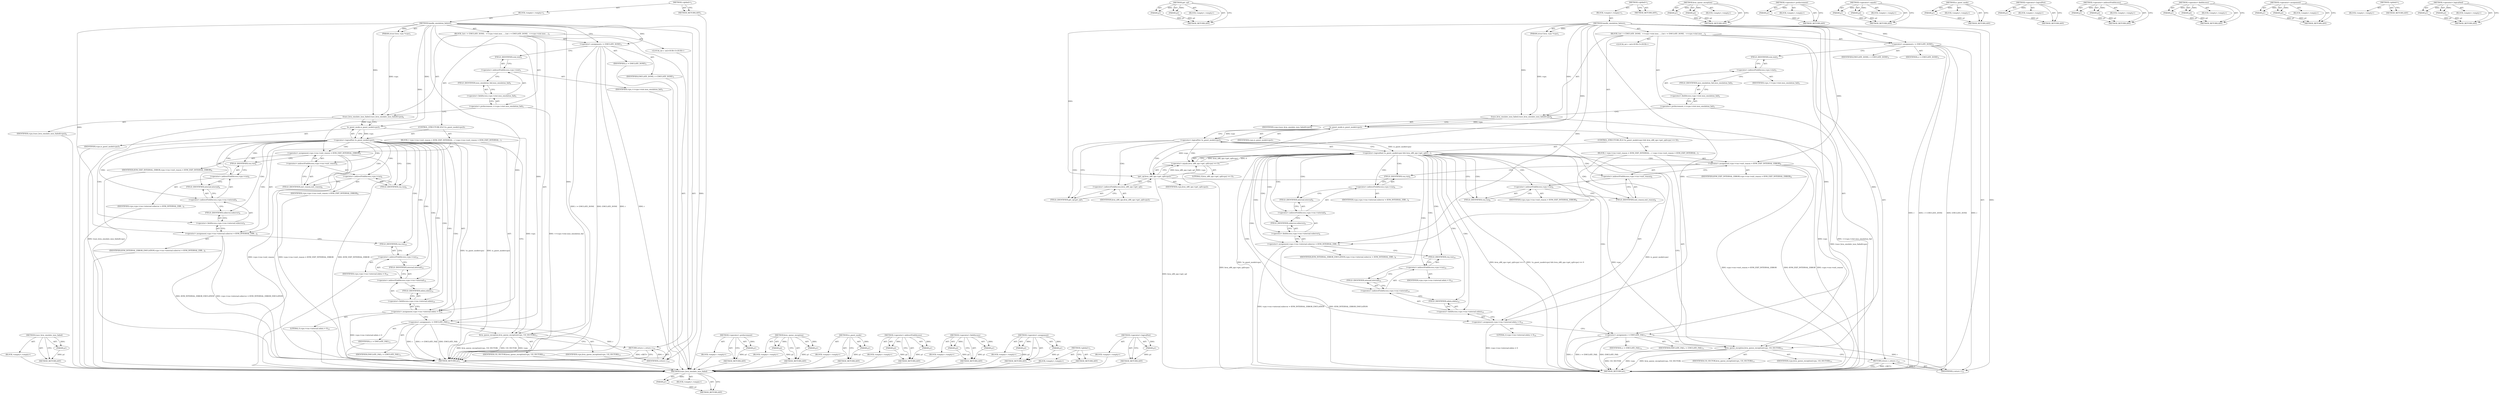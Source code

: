 digraph "&lt;operator&gt;.logicalAnd" {
vulnerable_99 [label=<(METHOD,trace_kvm_emulate_insn_failed)>];
vulnerable_100 [label=<(PARAM,p1)>];
vulnerable_101 [label=<(BLOCK,&lt;empty&gt;,&lt;empty&gt;)>];
vulnerable_102 [label=<(METHOD_RETURN,ANY)>];
vulnerable_6 [label=<(METHOD,&lt;global&gt;)<SUB>1</SUB>>];
vulnerable_7 [label=<(BLOCK,&lt;empty&gt;,&lt;empty&gt;)<SUB>1</SUB>>];
vulnerable_8 [label=<(METHOD,handle_emulation_failure)<SUB>1</SUB>>];
vulnerable_9 [label=<(PARAM,struct kvm_vcpu *vcpu)<SUB>1</SUB>>];
vulnerable_10 [label=<(BLOCK,{
	int r = EMULATE_DONE;
 
 	++vcpu-&gt;stat.insn_...,{
	int r = EMULATE_DONE;
 
 	++vcpu-&gt;stat.insn_...)<SUB>2</SUB>>];
vulnerable_11 [label="<(LOCAL,int r: int)<SUB>3</SUB>>"];
vulnerable_12 [label=<(&lt;operator&gt;.assignment,r = EMULATE_DONE)<SUB>3</SUB>>];
vulnerable_13 [label=<(IDENTIFIER,r,r = EMULATE_DONE)<SUB>3</SUB>>];
vulnerable_14 [label=<(IDENTIFIER,EMULATE_DONE,r = EMULATE_DONE)<SUB>3</SUB>>];
vulnerable_15 [label=<(&lt;operator&gt;.preIncrement,++vcpu-&gt;stat.insn_emulation_fail)<SUB>5</SUB>>];
vulnerable_16 [label=<(&lt;operator&gt;.fieldAccess,vcpu-&gt;stat.insn_emulation_fail)<SUB>5</SUB>>];
vulnerable_17 [label=<(&lt;operator&gt;.indirectFieldAccess,vcpu-&gt;stat)<SUB>5</SUB>>];
vulnerable_18 [label=<(IDENTIFIER,vcpu,++vcpu-&gt;stat.insn_emulation_fail)<SUB>5</SUB>>];
vulnerable_19 [label=<(FIELD_IDENTIFIER,stat,stat)<SUB>5</SUB>>];
vulnerable_20 [label=<(FIELD_IDENTIFIER,insn_emulation_fail,insn_emulation_fail)<SUB>5</SUB>>];
vulnerable_21 [label=<(trace_kvm_emulate_insn_failed,trace_kvm_emulate_insn_failed(vcpu))<SUB>6</SUB>>];
vulnerable_22 [label=<(IDENTIFIER,vcpu,trace_kvm_emulate_insn_failed(vcpu))<SUB>6</SUB>>];
vulnerable_23 [label=<(CONTROL_STRUCTURE,IF,if (!is_guest_mode(vcpu)))<SUB>7</SUB>>];
vulnerable_24 [label=<(&lt;operator&gt;.logicalNot,!is_guest_mode(vcpu))<SUB>7</SUB>>];
vulnerable_25 [label=<(is_guest_mode,is_guest_mode(vcpu))<SUB>7</SUB>>];
vulnerable_26 [label=<(IDENTIFIER,vcpu,is_guest_mode(vcpu))<SUB>7</SUB>>];
vulnerable_27 [label=<(BLOCK,{
 		vcpu-&gt;run-&gt;exit_reason = KVM_EXIT_INTERNAL...,{
 		vcpu-&gt;run-&gt;exit_reason = KVM_EXIT_INTERNAL...)<SUB>7</SUB>>];
vulnerable_28 [label=<(&lt;operator&gt;.assignment,vcpu-&gt;run-&gt;exit_reason = KVM_EXIT_INTERNAL_ERROR)<SUB>8</SUB>>];
vulnerable_29 [label=<(&lt;operator&gt;.indirectFieldAccess,vcpu-&gt;run-&gt;exit_reason)<SUB>8</SUB>>];
vulnerable_30 [label=<(&lt;operator&gt;.indirectFieldAccess,vcpu-&gt;run)<SUB>8</SUB>>];
vulnerable_31 [label=<(IDENTIFIER,vcpu,vcpu-&gt;run-&gt;exit_reason = KVM_EXIT_INTERNAL_ERROR)<SUB>8</SUB>>];
vulnerable_32 [label=<(FIELD_IDENTIFIER,run,run)<SUB>8</SUB>>];
vulnerable_33 [label=<(FIELD_IDENTIFIER,exit_reason,exit_reason)<SUB>8</SUB>>];
vulnerable_34 [label=<(IDENTIFIER,KVM_EXIT_INTERNAL_ERROR,vcpu-&gt;run-&gt;exit_reason = KVM_EXIT_INTERNAL_ERROR)<SUB>8</SUB>>];
vulnerable_35 [label=<(&lt;operator&gt;.assignment,vcpu-&gt;run-&gt;internal.suberror = KVM_INTERNAL_ERR...)<SUB>9</SUB>>];
vulnerable_36 [label=<(&lt;operator&gt;.fieldAccess,vcpu-&gt;run-&gt;internal.suberror)<SUB>9</SUB>>];
vulnerable_37 [label=<(&lt;operator&gt;.indirectFieldAccess,vcpu-&gt;run-&gt;internal)<SUB>9</SUB>>];
vulnerable_38 [label=<(&lt;operator&gt;.indirectFieldAccess,vcpu-&gt;run)<SUB>9</SUB>>];
vulnerable_39 [label=<(IDENTIFIER,vcpu,vcpu-&gt;run-&gt;internal.suberror = KVM_INTERNAL_ERR...)<SUB>9</SUB>>];
vulnerable_40 [label=<(FIELD_IDENTIFIER,run,run)<SUB>9</SUB>>];
vulnerable_41 [label=<(FIELD_IDENTIFIER,internal,internal)<SUB>9</SUB>>];
vulnerable_42 [label=<(FIELD_IDENTIFIER,suberror,suberror)<SUB>9</SUB>>];
vulnerable_43 [label=<(IDENTIFIER,KVM_INTERNAL_ERROR_EMULATION,vcpu-&gt;run-&gt;internal.suberror = KVM_INTERNAL_ERR...)<SUB>9</SUB>>];
vulnerable_44 [label=<(&lt;operator&gt;.assignment,vcpu-&gt;run-&gt;internal.ndata = 0)<SUB>10</SUB>>];
vulnerable_45 [label=<(&lt;operator&gt;.fieldAccess,vcpu-&gt;run-&gt;internal.ndata)<SUB>10</SUB>>];
vulnerable_46 [label=<(&lt;operator&gt;.indirectFieldAccess,vcpu-&gt;run-&gt;internal)<SUB>10</SUB>>];
vulnerable_47 [label=<(&lt;operator&gt;.indirectFieldAccess,vcpu-&gt;run)<SUB>10</SUB>>];
vulnerable_48 [label=<(IDENTIFIER,vcpu,vcpu-&gt;run-&gt;internal.ndata = 0)<SUB>10</SUB>>];
vulnerable_49 [label=<(FIELD_IDENTIFIER,run,run)<SUB>10</SUB>>];
vulnerable_50 [label=<(FIELD_IDENTIFIER,internal,internal)<SUB>10</SUB>>];
vulnerable_51 [label=<(FIELD_IDENTIFIER,ndata,ndata)<SUB>10</SUB>>];
vulnerable_52 [label=<(LITERAL,0,vcpu-&gt;run-&gt;internal.ndata = 0)<SUB>10</SUB>>];
vulnerable_53 [label=<(&lt;operator&gt;.assignment,r = EMULATE_FAIL)<SUB>11</SUB>>];
vulnerable_54 [label=<(IDENTIFIER,r,r = EMULATE_FAIL)<SUB>11</SUB>>];
vulnerable_55 [label=<(IDENTIFIER,EMULATE_FAIL,r = EMULATE_FAIL)<SUB>11</SUB>>];
vulnerable_56 [label=<(kvm_queue_exception,kvm_queue_exception(vcpu, UD_VECTOR))<SUB>13</SUB>>];
vulnerable_57 [label=<(IDENTIFIER,vcpu,kvm_queue_exception(vcpu, UD_VECTOR))<SUB>13</SUB>>];
vulnerable_58 [label=<(IDENTIFIER,UD_VECTOR,kvm_queue_exception(vcpu, UD_VECTOR))<SUB>13</SUB>>];
vulnerable_59 [label=<(RETURN,return r;,return r;)<SUB>15</SUB>>];
vulnerable_60 [label=<(IDENTIFIER,r,return r;)<SUB>15</SUB>>];
vulnerable_61 [label=<(METHOD_RETURN,int)<SUB>1</SUB>>];
vulnerable_63 [label=<(METHOD_RETURN,ANY)<SUB>1</SUB>>];
vulnerable_85 [label=<(METHOD,&lt;operator&gt;.preIncrement)>];
vulnerable_86 [label=<(PARAM,p1)>];
vulnerable_87 [label=<(BLOCK,&lt;empty&gt;,&lt;empty&gt;)>];
vulnerable_88 [label=<(METHOD_RETURN,ANY)>];
vulnerable_111 [label=<(METHOD,kvm_queue_exception)>];
vulnerable_112 [label=<(PARAM,p1)>];
vulnerable_113 [label=<(PARAM,p2)>];
vulnerable_114 [label=<(BLOCK,&lt;empty&gt;,&lt;empty&gt;)>];
vulnerable_115 [label=<(METHOD_RETURN,ANY)>];
vulnerable_107 [label=<(METHOD,is_guest_mode)>];
vulnerable_108 [label=<(PARAM,p1)>];
vulnerable_109 [label=<(BLOCK,&lt;empty&gt;,&lt;empty&gt;)>];
vulnerable_110 [label=<(METHOD_RETURN,ANY)>];
vulnerable_94 [label=<(METHOD,&lt;operator&gt;.indirectFieldAccess)>];
vulnerable_95 [label=<(PARAM,p1)>];
vulnerable_96 [label=<(PARAM,p2)>];
vulnerable_97 [label=<(BLOCK,&lt;empty&gt;,&lt;empty&gt;)>];
vulnerable_98 [label=<(METHOD_RETURN,ANY)>];
vulnerable_89 [label=<(METHOD,&lt;operator&gt;.fieldAccess)>];
vulnerable_90 [label=<(PARAM,p1)>];
vulnerable_91 [label=<(PARAM,p2)>];
vulnerable_92 [label=<(BLOCK,&lt;empty&gt;,&lt;empty&gt;)>];
vulnerable_93 [label=<(METHOD_RETURN,ANY)>];
vulnerable_80 [label=<(METHOD,&lt;operator&gt;.assignment)>];
vulnerable_81 [label=<(PARAM,p1)>];
vulnerable_82 [label=<(PARAM,p2)>];
vulnerable_83 [label=<(BLOCK,&lt;empty&gt;,&lt;empty&gt;)>];
vulnerable_84 [label=<(METHOD_RETURN,ANY)>];
vulnerable_74 [label=<(METHOD,&lt;global&gt;)<SUB>1</SUB>>];
vulnerable_75 [label=<(BLOCK,&lt;empty&gt;,&lt;empty&gt;)>];
vulnerable_76 [label=<(METHOD_RETURN,ANY)>];
vulnerable_103 [label=<(METHOD,&lt;operator&gt;.logicalNot)>];
vulnerable_104 [label=<(PARAM,p1)>];
vulnerable_105 [label=<(BLOCK,&lt;empty&gt;,&lt;empty&gt;)>];
vulnerable_106 [label=<(METHOD_RETURN,ANY)>];
fixed_107 [label=<(METHOD,trace_kvm_emulate_insn_failed)>];
fixed_108 [label=<(PARAM,p1)>];
fixed_109 [label=<(BLOCK,&lt;empty&gt;,&lt;empty&gt;)>];
fixed_110 [label=<(METHOD_RETURN,ANY)>];
fixed_129 [label=<(METHOD,get_cpl)>];
fixed_130 [label=<(PARAM,p1)>];
fixed_131 [label=<(PARAM,p2)>];
fixed_132 [label=<(BLOCK,&lt;empty&gt;,&lt;empty&gt;)>];
fixed_133 [label=<(METHOD_RETURN,ANY)>];
fixed_6 [label=<(METHOD,&lt;global&gt;)<SUB>1</SUB>>];
fixed_7 [label=<(BLOCK,&lt;empty&gt;,&lt;empty&gt;)<SUB>1</SUB>>];
fixed_8 [label=<(METHOD,handle_emulation_failure)<SUB>1</SUB>>];
fixed_9 [label=<(PARAM,struct kvm_vcpu *vcpu)<SUB>1</SUB>>];
fixed_10 [label=<(BLOCK,{
	int r = EMULATE_DONE;
 
 	++vcpu-&gt;stat.insn_...,{
	int r = EMULATE_DONE;
 
 	++vcpu-&gt;stat.insn_...)<SUB>2</SUB>>];
fixed_11 [label="<(LOCAL,int r: int)<SUB>3</SUB>>"];
fixed_12 [label=<(&lt;operator&gt;.assignment,r = EMULATE_DONE)<SUB>3</SUB>>];
fixed_13 [label=<(IDENTIFIER,r,r = EMULATE_DONE)<SUB>3</SUB>>];
fixed_14 [label=<(IDENTIFIER,EMULATE_DONE,r = EMULATE_DONE)<SUB>3</SUB>>];
fixed_15 [label=<(&lt;operator&gt;.preIncrement,++vcpu-&gt;stat.insn_emulation_fail)<SUB>5</SUB>>];
fixed_16 [label=<(&lt;operator&gt;.fieldAccess,vcpu-&gt;stat.insn_emulation_fail)<SUB>5</SUB>>];
fixed_17 [label=<(&lt;operator&gt;.indirectFieldAccess,vcpu-&gt;stat)<SUB>5</SUB>>];
fixed_18 [label=<(IDENTIFIER,vcpu,++vcpu-&gt;stat.insn_emulation_fail)<SUB>5</SUB>>];
fixed_19 [label=<(FIELD_IDENTIFIER,stat,stat)<SUB>5</SUB>>];
fixed_20 [label=<(FIELD_IDENTIFIER,insn_emulation_fail,insn_emulation_fail)<SUB>5</SUB>>];
fixed_21 [label=<(trace_kvm_emulate_insn_failed,trace_kvm_emulate_insn_failed(vcpu))<SUB>6</SUB>>];
fixed_22 [label=<(IDENTIFIER,vcpu,trace_kvm_emulate_insn_failed(vcpu))<SUB>6</SUB>>];
fixed_23 [label=<(CONTROL_STRUCTURE,IF,if (!is_guest_mode(vcpu) &amp;&amp; kvm_x86_ops-&gt;get_cpl(vcpu) == 0))<SUB>7</SUB>>];
fixed_24 [label=<(&lt;operator&gt;.logicalAnd,!is_guest_mode(vcpu) &amp;&amp; kvm_x86_ops-&gt;get_cpl(vc...)<SUB>7</SUB>>];
fixed_25 [label=<(&lt;operator&gt;.logicalNot,!is_guest_mode(vcpu))<SUB>7</SUB>>];
fixed_26 [label=<(is_guest_mode,is_guest_mode(vcpu))<SUB>7</SUB>>];
fixed_27 [label=<(IDENTIFIER,vcpu,is_guest_mode(vcpu))<SUB>7</SUB>>];
fixed_28 [label=<(&lt;operator&gt;.equals,kvm_x86_ops-&gt;get_cpl(vcpu) == 0)<SUB>7</SUB>>];
fixed_29 [label=<(get_cpl,kvm_x86_ops-&gt;get_cpl(vcpu))<SUB>7</SUB>>];
fixed_30 [label=<(&lt;operator&gt;.indirectFieldAccess,kvm_x86_ops-&gt;get_cpl)<SUB>7</SUB>>];
fixed_31 [label=<(IDENTIFIER,kvm_x86_ops,kvm_x86_ops-&gt;get_cpl(vcpu))<SUB>7</SUB>>];
fixed_32 [label=<(FIELD_IDENTIFIER,get_cpl,get_cpl)<SUB>7</SUB>>];
fixed_33 [label=<(IDENTIFIER,vcpu,kvm_x86_ops-&gt;get_cpl(vcpu))<SUB>7</SUB>>];
fixed_34 [label=<(LITERAL,0,kvm_x86_ops-&gt;get_cpl(vcpu) == 0)<SUB>7</SUB>>];
fixed_35 [label=<(BLOCK,{
 		vcpu-&gt;run-&gt;exit_reason = KVM_EXIT_INTERNAL...,{
 		vcpu-&gt;run-&gt;exit_reason = KVM_EXIT_INTERNAL...)<SUB>7</SUB>>];
fixed_36 [label=<(&lt;operator&gt;.assignment,vcpu-&gt;run-&gt;exit_reason = KVM_EXIT_INTERNAL_ERROR)<SUB>8</SUB>>];
fixed_37 [label=<(&lt;operator&gt;.indirectFieldAccess,vcpu-&gt;run-&gt;exit_reason)<SUB>8</SUB>>];
fixed_38 [label=<(&lt;operator&gt;.indirectFieldAccess,vcpu-&gt;run)<SUB>8</SUB>>];
fixed_39 [label=<(IDENTIFIER,vcpu,vcpu-&gt;run-&gt;exit_reason = KVM_EXIT_INTERNAL_ERROR)<SUB>8</SUB>>];
fixed_40 [label=<(FIELD_IDENTIFIER,run,run)<SUB>8</SUB>>];
fixed_41 [label=<(FIELD_IDENTIFIER,exit_reason,exit_reason)<SUB>8</SUB>>];
fixed_42 [label=<(IDENTIFIER,KVM_EXIT_INTERNAL_ERROR,vcpu-&gt;run-&gt;exit_reason = KVM_EXIT_INTERNAL_ERROR)<SUB>8</SUB>>];
fixed_43 [label=<(&lt;operator&gt;.assignment,vcpu-&gt;run-&gt;internal.suberror = KVM_INTERNAL_ERR...)<SUB>9</SUB>>];
fixed_44 [label=<(&lt;operator&gt;.fieldAccess,vcpu-&gt;run-&gt;internal.suberror)<SUB>9</SUB>>];
fixed_45 [label=<(&lt;operator&gt;.indirectFieldAccess,vcpu-&gt;run-&gt;internal)<SUB>9</SUB>>];
fixed_46 [label=<(&lt;operator&gt;.indirectFieldAccess,vcpu-&gt;run)<SUB>9</SUB>>];
fixed_47 [label=<(IDENTIFIER,vcpu,vcpu-&gt;run-&gt;internal.suberror = KVM_INTERNAL_ERR...)<SUB>9</SUB>>];
fixed_48 [label=<(FIELD_IDENTIFIER,run,run)<SUB>9</SUB>>];
fixed_49 [label=<(FIELD_IDENTIFIER,internal,internal)<SUB>9</SUB>>];
fixed_50 [label=<(FIELD_IDENTIFIER,suberror,suberror)<SUB>9</SUB>>];
fixed_51 [label=<(IDENTIFIER,KVM_INTERNAL_ERROR_EMULATION,vcpu-&gt;run-&gt;internal.suberror = KVM_INTERNAL_ERR...)<SUB>9</SUB>>];
fixed_52 [label=<(&lt;operator&gt;.assignment,vcpu-&gt;run-&gt;internal.ndata = 0)<SUB>10</SUB>>];
fixed_53 [label=<(&lt;operator&gt;.fieldAccess,vcpu-&gt;run-&gt;internal.ndata)<SUB>10</SUB>>];
fixed_54 [label=<(&lt;operator&gt;.indirectFieldAccess,vcpu-&gt;run-&gt;internal)<SUB>10</SUB>>];
fixed_55 [label=<(&lt;operator&gt;.indirectFieldAccess,vcpu-&gt;run)<SUB>10</SUB>>];
fixed_56 [label=<(IDENTIFIER,vcpu,vcpu-&gt;run-&gt;internal.ndata = 0)<SUB>10</SUB>>];
fixed_57 [label=<(FIELD_IDENTIFIER,run,run)<SUB>10</SUB>>];
fixed_58 [label=<(FIELD_IDENTIFIER,internal,internal)<SUB>10</SUB>>];
fixed_59 [label=<(FIELD_IDENTIFIER,ndata,ndata)<SUB>10</SUB>>];
fixed_60 [label=<(LITERAL,0,vcpu-&gt;run-&gt;internal.ndata = 0)<SUB>10</SUB>>];
fixed_61 [label=<(&lt;operator&gt;.assignment,r = EMULATE_FAIL)<SUB>11</SUB>>];
fixed_62 [label=<(IDENTIFIER,r,r = EMULATE_FAIL)<SUB>11</SUB>>];
fixed_63 [label=<(IDENTIFIER,EMULATE_FAIL,r = EMULATE_FAIL)<SUB>11</SUB>>];
fixed_64 [label=<(kvm_queue_exception,kvm_queue_exception(vcpu, UD_VECTOR))<SUB>13</SUB>>];
fixed_65 [label=<(IDENTIFIER,vcpu,kvm_queue_exception(vcpu, UD_VECTOR))<SUB>13</SUB>>];
fixed_66 [label=<(IDENTIFIER,UD_VECTOR,kvm_queue_exception(vcpu, UD_VECTOR))<SUB>13</SUB>>];
fixed_67 [label=<(RETURN,return r;,return r;)<SUB>15</SUB>>];
fixed_68 [label=<(IDENTIFIER,r,return r;)<SUB>15</SUB>>];
fixed_69 [label=<(METHOD_RETURN,int)<SUB>1</SUB>>];
fixed_71 [label=<(METHOD_RETURN,ANY)<SUB>1</SUB>>];
fixed_134 [label=<(METHOD,kvm_queue_exception)>];
fixed_135 [label=<(PARAM,p1)>];
fixed_136 [label=<(PARAM,p2)>];
fixed_137 [label=<(BLOCK,&lt;empty&gt;,&lt;empty&gt;)>];
fixed_138 [label=<(METHOD_RETURN,ANY)>];
fixed_93 [label=<(METHOD,&lt;operator&gt;.preIncrement)>];
fixed_94 [label=<(PARAM,p1)>];
fixed_95 [label=<(BLOCK,&lt;empty&gt;,&lt;empty&gt;)>];
fixed_96 [label=<(METHOD_RETURN,ANY)>];
fixed_124 [label=<(METHOD,&lt;operator&gt;.equals)>];
fixed_125 [label=<(PARAM,p1)>];
fixed_126 [label=<(PARAM,p2)>];
fixed_127 [label=<(BLOCK,&lt;empty&gt;,&lt;empty&gt;)>];
fixed_128 [label=<(METHOD_RETURN,ANY)>];
fixed_120 [label=<(METHOD,is_guest_mode)>];
fixed_121 [label=<(PARAM,p1)>];
fixed_122 [label=<(BLOCK,&lt;empty&gt;,&lt;empty&gt;)>];
fixed_123 [label=<(METHOD_RETURN,ANY)>];
fixed_116 [label=<(METHOD,&lt;operator&gt;.logicalNot)>];
fixed_117 [label=<(PARAM,p1)>];
fixed_118 [label=<(BLOCK,&lt;empty&gt;,&lt;empty&gt;)>];
fixed_119 [label=<(METHOD_RETURN,ANY)>];
fixed_102 [label=<(METHOD,&lt;operator&gt;.indirectFieldAccess)>];
fixed_103 [label=<(PARAM,p1)>];
fixed_104 [label=<(PARAM,p2)>];
fixed_105 [label=<(BLOCK,&lt;empty&gt;,&lt;empty&gt;)>];
fixed_106 [label=<(METHOD_RETURN,ANY)>];
fixed_97 [label=<(METHOD,&lt;operator&gt;.fieldAccess)>];
fixed_98 [label=<(PARAM,p1)>];
fixed_99 [label=<(PARAM,p2)>];
fixed_100 [label=<(BLOCK,&lt;empty&gt;,&lt;empty&gt;)>];
fixed_101 [label=<(METHOD_RETURN,ANY)>];
fixed_88 [label=<(METHOD,&lt;operator&gt;.assignment)>];
fixed_89 [label=<(PARAM,p1)>];
fixed_90 [label=<(PARAM,p2)>];
fixed_91 [label=<(BLOCK,&lt;empty&gt;,&lt;empty&gt;)>];
fixed_92 [label=<(METHOD_RETURN,ANY)>];
fixed_82 [label=<(METHOD,&lt;global&gt;)<SUB>1</SUB>>];
fixed_83 [label=<(BLOCK,&lt;empty&gt;,&lt;empty&gt;)>];
fixed_84 [label=<(METHOD_RETURN,ANY)>];
fixed_111 [label=<(METHOD,&lt;operator&gt;.logicalAnd)>];
fixed_112 [label=<(PARAM,p1)>];
fixed_113 [label=<(PARAM,p2)>];
fixed_114 [label=<(BLOCK,&lt;empty&gt;,&lt;empty&gt;)>];
fixed_115 [label=<(METHOD_RETURN,ANY)>];
vulnerable_99 -> vulnerable_100  [key=0, label="AST: "];
vulnerable_99 -> vulnerable_100  [key=1, label="DDG: "];
vulnerable_99 -> vulnerable_101  [key=0, label="AST: "];
vulnerable_99 -> vulnerable_102  [key=0, label="AST: "];
vulnerable_99 -> vulnerable_102  [key=1, label="CFG: "];
vulnerable_100 -> vulnerable_102  [key=0, label="DDG: p1"];
vulnerable_101 -> fixed_107  [key=0];
vulnerable_102 -> fixed_107  [key=0];
vulnerable_6 -> vulnerable_7  [key=0, label="AST: "];
vulnerable_6 -> vulnerable_63  [key=0, label="AST: "];
vulnerable_6 -> vulnerable_63  [key=1, label="CFG: "];
vulnerable_7 -> vulnerable_8  [key=0, label="AST: "];
vulnerable_8 -> vulnerable_9  [key=0, label="AST: "];
vulnerable_8 -> vulnerable_9  [key=1, label="DDG: "];
vulnerable_8 -> vulnerable_10  [key=0, label="AST: "];
vulnerable_8 -> vulnerable_61  [key=0, label="AST: "];
vulnerable_8 -> vulnerable_12  [key=0, label="CFG: "];
vulnerable_8 -> vulnerable_12  [key=1, label="DDG: "];
vulnerable_8 -> vulnerable_21  [key=0, label="DDG: "];
vulnerable_8 -> vulnerable_56  [key=0, label="DDG: "];
vulnerable_8 -> vulnerable_60  [key=0, label="DDG: "];
vulnerable_8 -> vulnerable_28  [key=0, label="DDG: "];
vulnerable_8 -> vulnerable_35  [key=0, label="DDG: "];
vulnerable_8 -> vulnerable_44  [key=0, label="DDG: "];
vulnerable_8 -> vulnerable_53  [key=0, label="DDG: "];
vulnerable_8 -> vulnerable_25  [key=0, label="DDG: "];
vulnerable_9 -> vulnerable_21  [key=0, label="DDG: vcpu"];
vulnerable_10 -> vulnerable_11  [key=0, label="AST: "];
vulnerable_10 -> vulnerable_12  [key=0, label="AST: "];
vulnerable_10 -> vulnerable_15  [key=0, label="AST: "];
vulnerable_10 -> vulnerable_21  [key=0, label="AST: "];
vulnerable_10 -> vulnerable_23  [key=0, label="AST: "];
vulnerable_10 -> vulnerable_56  [key=0, label="AST: "];
vulnerable_10 -> vulnerable_59  [key=0, label="AST: "];
vulnerable_11 -> fixed_107  [key=0];
vulnerable_12 -> vulnerable_13  [key=0, label="AST: "];
vulnerable_12 -> vulnerable_14  [key=0, label="AST: "];
vulnerable_12 -> vulnerable_19  [key=0, label="CFG: "];
vulnerable_12 -> vulnerable_61  [key=0, label="DDG: r"];
vulnerable_12 -> vulnerable_61  [key=1, label="DDG: r = EMULATE_DONE"];
vulnerable_12 -> vulnerable_61  [key=2, label="DDG: EMULATE_DONE"];
vulnerable_12 -> vulnerable_60  [key=0, label="DDG: r"];
vulnerable_13 -> fixed_107  [key=0];
vulnerable_14 -> fixed_107  [key=0];
vulnerable_15 -> vulnerable_16  [key=0, label="AST: "];
vulnerable_15 -> vulnerable_21  [key=0, label="CFG: "];
vulnerable_15 -> vulnerable_61  [key=0, label="DDG: ++vcpu-&gt;stat.insn_emulation_fail"];
vulnerable_16 -> vulnerable_17  [key=0, label="AST: "];
vulnerable_16 -> vulnerable_20  [key=0, label="AST: "];
vulnerable_16 -> vulnerable_15  [key=0, label="CFG: "];
vulnerable_17 -> vulnerable_18  [key=0, label="AST: "];
vulnerable_17 -> vulnerable_19  [key=0, label="AST: "];
vulnerable_17 -> vulnerable_20  [key=0, label="CFG: "];
vulnerable_18 -> fixed_107  [key=0];
vulnerable_19 -> vulnerable_17  [key=0, label="CFG: "];
vulnerable_20 -> vulnerable_16  [key=0, label="CFG: "];
vulnerable_21 -> vulnerable_22  [key=0, label="AST: "];
vulnerable_21 -> vulnerable_25  [key=0, label="CFG: "];
vulnerable_21 -> vulnerable_25  [key=1, label="DDG: vcpu"];
vulnerable_21 -> vulnerable_61  [key=0, label="DDG: trace_kvm_emulate_insn_failed(vcpu)"];
vulnerable_22 -> fixed_107  [key=0];
vulnerable_23 -> vulnerable_24  [key=0, label="AST: "];
vulnerable_23 -> vulnerable_27  [key=0, label="AST: "];
vulnerable_24 -> vulnerable_25  [key=0, label="AST: "];
vulnerable_24 -> vulnerable_32  [key=0, label="CFG: "];
vulnerable_24 -> vulnerable_32  [key=1, label="CDG: "];
vulnerable_24 -> vulnerable_56  [key=0, label="CFG: "];
vulnerable_24 -> vulnerable_61  [key=0, label="DDG: is_guest_mode(vcpu)"];
vulnerable_24 -> vulnerable_61  [key=1, label="DDG: !is_guest_mode(vcpu)"];
vulnerable_24 -> vulnerable_47  [key=0, label="CDG: "];
vulnerable_24 -> vulnerable_30  [key=0, label="CDG: "];
vulnerable_24 -> vulnerable_49  [key=0, label="CDG: "];
vulnerable_24 -> vulnerable_33  [key=0, label="CDG: "];
vulnerable_24 -> vulnerable_42  [key=0, label="CDG: "];
vulnerable_24 -> vulnerable_51  [key=0, label="CDG: "];
vulnerable_24 -> vulnerable_28  [key=0, label="CDG: "];
vulnerable_24 -> vulnerable_36  [key=0, label="CDG: "];
vulnerable_24 -> vulnerable_37  [key=0, label="CDG: "];
vulnerable_24 -> vulnerable_46  [key=0, label="CDG: "];
vulnerable_24 -> vulnerable_53  [key=0, label="CDG: "];
vulnerable_24 -> vulnerable_38  [key=0, label="CDG: "];
vulnerable_24 -> vulnerable_41  [key=0, label="CDG: "];
vulnerable_24 -> vulnerable_45  [key=0, label="CDG: "];
vulnerable_24 -> vulnerable_40  [key=0, label="CDG: "];
vulnerable_24 -> vulnerable_29  [key=0, label="CDG: "];
vulnerable_24 -> vulnerable_50  [key=0, label="CDG: "];
vulnerable_24 -> vulnerable_44  [key=0, label="CDG: "];
vulnerable_24 -> vulnerable_35  [key=0, label="CDG: "];
vulnerable_25 -> vulnerable_26  [key=0, label="AST: "];
vulnerable_25 -> vulnerable_24  [key=0, label="CFG: "];
vulnerable_25 -> vulnerable_24  [key=1, label="DDG: vcpu"];
vulnerable_25 -> vulnerable_56  [key=0, label="DDG: vcpu"];
vulnerable_26 -> fixed_107  [key=0];
vulnerable_27 -> vulnerable_28  [key=0, label="AST: "];
vulnerable_27 -> vulnerable_35  [key=0, label="AST: "];
vulnerable_27 -> vulnerable_44  [key=0, label="AST: "];
vulnerable_27 -> vulnerable_53  [key=0, label="AST: "];
vulnerable_28 -> vulnerable_29  [key=0, label="AST: "];
vulnerable_28 -> vulnerable_34  [key=0, label="AST: "];
vulnerable_28 -> vulnerable_40  [key=0, label="CFG: "];
vulnerable_28 -> vulnerable_61  [key=0, label="DDG: vcpu-&gt;run-&gt;exit_reason"];
vulnerable_28 -> vulnerable_61  [key=1, label="DDG: vcpu-&gt;run-&gt;exit_reason = KVM_EXIT_INTERNAL_ERROR"];
vulnerable_28 -> vulnerable_61  [key=2, label="DDG: KVM_EXIT_INTERNAL_ERROR"];
vulnerable_29 -> vulnerable_30  [key=0, label="AST: "];
vulnerable_29 -> vulnerable_33  [key=0, label="AST: "];
vulnerable_29 -> vulnerable_28  [key=0, label="CFG: "];
vulnerable_30 -> vulnerable_31  [key=0, label="AST: "];
vulnerable_30 -> vulnerable_32  [key=0, label="AST: "];
vulnerable_30 -> vulnerable_33  [key=0, label="CFG: "];
vulnerable_31 -> fixed_107  [key=0];
vulnerable_32 -> vulnerable_30  [key=0, label="CFG: "];
vulnerable_33 -> vulnerable_29  [key=0, label="CFG: "];
vulnerable_34 -> fixed_107  [key=0];
vulnerable_35 -> vulnerable_36  [key=0, label="AST: "];
vulnerable_35 -> vulnerable_43  [key=0, label="AST: "];
vulnerable_35 -> vulnerable_49  [key=0, label="CFG: "];
vulnerable_35 -> vulnerable_61  [key=0, label="DDG: vcpu-&gt;run-&gt;internal.suberror = KVM_INTERNAL_ERROR_EMULATION"];
vulnerable_35 -> vulnerable_61  [key=1, label="DDG: KVM_INTERNAL_ERROR_EMULATION"];
vulnerable_36 -> vulnerable_37  [key=0, label="AST: "];
vulnerable_36 -> vulnerable_42  [key=0, label="AST: "];
vulnerable_36 -> vulnerable_35  [key=0, label="CFG: "];
vulnerable_37 -> vulnerable_38  [key=0, label="AST: "];
vulnerable_37 -> vulnerable_41  [key=0, label="AST: "];
vulnerable_37 -> vulnerable_42  [key=0, label="CFG: "];
vulnerable_38 -> vulnerable_39  [key=0, label="AST: "];
vulnerable_38 -> vulnerable_40  [key=0, label="AST: "];
vulnerable_38 -> vulnerable_41  [key=0, label="CFG: "];
vulnerable_39 -> fixed_107  [key=0];
vulnerable_40 -> vulnerable_38  [key=0, label="CFG: "];
vulnerable_41 -> vulnerable_37  [key=0, label="CFG: "];
vulnerable_42 -> vulnerable_36  [key=0, label="CFG: "];
vulnerable_43 -> fixed_107  [key=0];
vulnerable_44 -> vulnerable_45  [key=0, label="AST: "];
vulnerable_44 -> vulnerable_52  [key=0, label="AST: "];
vulnerable_44 -> vulnerable_53  [key=0, label="CFG: "];
vulnerable_44 -> vulnerable_61  [key=0, label="DDG: vcpu-&gt;run-&gt;internal.ndata = 0"];
vulnerable_45 -> vulnerable_46  [key=0, label="AST: "];
vulnerable_45 -> vulnerable_51  [key=0, label="AST: "];
vulnerable_45 -> vulnerable_44  [key=0, label="CFG: "];
vulnerable_46 -> vulnerable_47  [key=0, label="AST: "];
vulnerable_46 -> vulnerable_50  [key=0, label="AST: "];
vulnerable_46 -> vulnerable_51  [key=0, label="CFG: "];
vulnerable_47 -> vulnerable_48  [key=0, label="AST: "];
vulnerable_47 -> vulnerable_49  [key=0, label="AST: "];
vulnerable_47 -> vulnerable_50  [key=0, label="CFG: "];
vulnerable_48 -> fixed_107  [key=0];
vulnerable_49 -> vulnerable_47  [key=0, label="CFG: "];
vulnerable_50 -> vulnerable_46  [key=0, label="CFG: "];
vulnerable_51 -> vulnerable_45  [key=0, label="CFG: "];
vulnerable_52 -> fixed_107  [key=0];
vulnerable_53 -> vulnerable_54  [key=0, label="AST: "];
vulnerable_53 -> vulnerable_55  [key=0, label="AST: "];
vulnerable_53 -> vulnerable_56  [key=0, label="CFG: "];
vulnerable_53 -> vulnerable_61  [key=0, label="DDG: r"];
vulnerable_53 -> vulnerable_61  [key=1, label="DDG: r = EMULATE_FAIL"];
vulnerable_53 -> vulnerable_61  [key=2, label="DDG: EMULATE_FAIL"];
vulnerable_53 -> vulnerable_60  [key=0, label="DDG: r"];
vulnerable_54 -> fixed_107  [key=0];
vulnerable_55 -> fixed_107  [key=0];
vulnerable_56 -> vulnerable_57  [key=0, label="AST: "];
vulnerable_56 -> vulnerable_58  [key=0, label="AST: "];
vulnerable_56 -> vulnerable_59  [key=0, label="CFG: "];
vulnerable_56 -> vulnerable_61  [key=0, label="DDG: vcpu"];
vulnerable_56 -> vulnerable_61  [key=1, label="DDG: kvm_queue_exception(vcpu, UD_VECTOR)"];
vulnerable_56 -> vulnerable_61  [key=2, label="DDG: UD_VECTOR"];
vulnerable_57 -> fixed_107  [key=0];
vulnerable_58 -> fixed_107  [key=0];
vulnerable_59 -> vulnerable_60  [key=0, label="AST: "];
vulnerable_59 -> vulnerable_61  [key=0, label="CFG: "];
vulnerable_59 -> vulnerable_61  [key=1, label="DDG: &lt;RET&gt;"];
vulnerable_60 -> vulnerable_59  [key=0, label="DDG: r"];
vulnerable_61 -> fixed_107  [key=0];
vulnerable_63 -> fixed_107  [key=0];
vulnerable_85 -> vulnerable_86  [key=0, label="AST: "];
vulnerable_85 -> vulnerable_86  [key=1, label="DDG: "];
vulnerable_85 -> vulnerable_87  [key=0, label="AST: "];
vulnerable_85 -> vulnerable_88  [key=0, label="AST: "];
vulnerable_85 -> vulnerable_88  [key=1, label="CFG: "];
vulnerable_86 -> vulnerable_88  [key=0, label="DDG: p1"];
vulnerable_87 -> fixed_107  [key=0];
vulnerable_88 -> fixed_107  [key=0];
vulnerable_111 -> vulnerable_112  [key=0, label="AST: "];
vulnerable_111 -> vulnerable_112  [key=1, label="DDG: "];
vulnerable_111 -> vulnerable_114  [key=0, label="AST: "];
vulnerable_111 -> vulnerable_113  [key=0, label="AST: "];
vulnerable_111 -> vulnerable_113  [key=1, label="DDG: "];
vulnerable_111 -> vulnerable_115  [key=0, label="AST: "];
vulnerable_111 -> vulnerable_115  [key=1, label="CFG: "];
vulnerable_112 -> vulnerable_115  [key=0, label="DDG: p1"];
vulnerable_113 -> vulnerable_115  [key=0, label="DDG: p2"];
vulnerable_114 -> fixed_107  [key=0];
vulnerable_115 -> fixed_107  [key=0];
vulnerable_107 -> vulnerable_108  [key=0, label="AST: "];
vulnerable_107 -> vulnerable_108  [key=1, label="DDG: "];
vulnerable_107 -> vulnerable_109  [key=0, label="AST: "];
vulnerable_107 -> vulnerable_110  [key=0, label="AST: "];
vulnerable_107 -> vulnerable_110  [key=1, label="CFG: "];
vulnerable_108 -> vulnerable_110  [key=0, label="DDG: p1"];
vulnerable_109 -> fixed_107  [key=0];
vulnerable_110 -> fixed_107  [key=0];
vulnerable_94 -> vulnerable_95  [key=0, label="AST: "];
vulnerable_94 -> vulnerable_95  [key=1, label="DDG: "];
vulnerable_94 -> vulnerable_97  [key=0, label="AST: "];
vulnerable_94 -> vulnerable_96  [key=0, label="AST: "];
vulnerable_94 -> vulnerable_96  [key=1, label="DDG: "];
vulnerable_94 -> vulnerable_98  [key=0, label="AST: "];
vulnerable_94 -> vulnerable_98  [key=1, label="CFG: "];
vulnerable_95 -> vulnerable_98  [key=0, label="DDG: p1"];
vulnerable_96 -> vulnerable_98  [key=0, label="DDG: p2"];
vulnerable_97 -> fixed_107  [key=0];
vulnerable_98 -> fixed_107  [key=0];
vulnerable_89 -> vulnerable_90  [key=0, label="AST: "];
vulnerable_89 -> vulnerable_90  [key=1, label="DDG: "];
vulnerable_89 -> vulnerable_92  [key=0, label="AST: "];
vulnerable_89 -> vulnerable_91  [key=0, label="AST: "];
vulnerable_89 -> vulnerable_91  [key=1, label="DDG: "];
vulnerable_89 -> vulnerable_93  [key=0, label="AST: "];
vulnerable_89 -> vulnerable_93  [key=1, label="CFG: "];
vulnerable_90 -> vulnerable_93  [key=0, label="DDG: p1"];
vulnerable_91 -> vulnerable_93  [key=0, label="DDG: p2"];
vulnerable_92 -> fixed_107  [key=0];
vulnerable_93 -> fixed_107  [key=0];
vulnerable_80 -> vulnerable_81  [key=0, label="AST: "];
vulnerable_80 -> vulnerable_81  [key=1, label="DDG: "];
vulnerable_80 -> vulnerable_83  [key=0, label="AST: "];
vulnerable_80 -> vulnerable_82  [key=0, label="AST: "];
vulnerable_80 -> vulnerable_82  [key=1, label="DDG: "];
vulnerable_80 -> vulnerable_84  [key=0, label="AST: "];
vulnerable_80 -> vulnerable_84  [key=1, label="CFG: "];
vulnerable_81 -> vulnerable_84  [key=0, label="DDG: p1"];
vulnerable_82 -> vulnerable_84  [key=0, label="DDG: p2"];
vulnerable_83 -> fixed_107  [key=0];
vulnerable_84 -> fixed_107  [key=0];
vulnerable_74 -> vulnerable_75  [key=0, label="AST: "];
vulnerable_74 -> vulnerable_76  [key=0, label="AST: "];
vulnerable_74 -> vulnerable_76  [key=1, label="CFG: "];
vulnerable_75 -> fixed_107  [key=0];
vulnerable_76 -> fixed_107  [key=0];
vulnerable_103 -> vulnerable_104  [key=0, label="AST: "];
vulnerable_103 -> vulnerable_104  [key=1, label="DDG: "];
vulnerable_103 -> vulnerable_105  [key=0, label="AST: "];
vulnerable_103 -> vulnerable_106  [key=0, label="AST: "];
vulnerable_103 -> vulnerable_106  [key=1, label="CFG: "];
vulnerable_104 -> vulnerable_106  [key=0, label="DDG: p1"];
vulnerable_105 -> fixed_107  [key=0];
vulnerable_106 -> fixed_107  [key=0];
fixed_107 -> fixed_108  [key=0, label="AST: "];
fixed_107 -> fixed_108  [key=1, label="DDG: "];
fixed_107 -> fixed_109  [key=0, label="AST: "];
fixed_107 -> fixed_110  [key=0, label="AST: "];
fixed_107 -> fixed_110  [key=1, label="CFG: "];
fixed_108 -> fixed_110  [key=0, label="DDG: p1"];
fixed_129 -> fixed_130  [key=0, label="AST: "];
fixed_129 -> fixed_130  [key=1, label="DDG: "];
fixed_129 -> fixed_132  [key=0, label="AST: "];
fixed_129 -> fixed_131  [key=0, label="AST: "];
fixed_129 -> fixed_131  [key=1, label="DDG: "];
fixed_129 -> fixed_133  [key=0, label="AST: "];
fixed_129 -> fixed_133  [key=1, label="CFG: "];
fixed_130 -> fixed_133  [key=0, label="DDG: p1"];
fixed_131 -> fixed_133  [key=0, label="DDG: p2"];
fixed_6 -> fixed_7  [key=0, label="AST: "];
fixed_6 -> fixed_71  [key=0, label="AST: "];
fixed_6 -> fixed_71  [key=1, label="CFG: "];
fixed_7 -> fixed_8  [key=0, label="AST: "];
fixed_8 -> fixed_9  [key=0, label="AST: "];
fixed_8 -> fixed_9  [key=1, label="DDG: "];
fixed_8 -> fixed_10  [key=0, label="AST: "];
fixed_8 -> fixed_69  [key=0, label="AST: "];
fixed_8 -> fixed_12  [key=0, label="CFG: "];
fixed_8 -> fixed_12  [key=1, label="DDG: "];
fixed_8 -> fixed_21  [key=0, label="DDG: "];
fixed_8 -> fixed_64  [key=0, label="DDG: "];
fixed_8 -> fixed_68  [key=0, label="DDG: "];
fixed_8 -> fixed_36  [key=0, label="DDG: "];
fixed_8 -> fixed_43  [key=0, label="DDG: "];
fixed_8 -> fixed_52  [key=0, label="DDG: "];
fixed_8 -> fixed_61  [key=0, label="DDG: "];
fixed_8 -> fixed_28  [key=0, label="DDG: "];
fixed_8 -> fixed_26  [key=0, label="DDG: "];
fixed_8 -> fixed_29  [key=0, label="DDG: "];
fixed_9 -> fixed_21  [key=0, label="DDG: vcpu"];
fixed_10 -> fixed_11  [key=0, label="AST: "];
fixed_10 -> fixed_12  [key=0, label="AST: "];
fixed_10 -> fixed_15  [key=0, label="AST: "];
fixed_10 -> fixed_21  [key=0, label="AST: "];
fixed_10 -> fixed_23  [key=0, label="AST: "];
fixed_10 -> fixed_64  [key=0, label="AST: "];
fixed_10 -> fixed_67  [key=0, label="AST: "];
fixed_12 -> fixed_13  [key=0, label="AST: "];
fixed_12 -> fixed_14  [key=0, label="AST: "];
fixed_12 -> fixed_19  [key=0, label="CFG: "];
fixed_12 -> fixed_69  [key=0, label="DDG: r"];
fixed_12 -> fixed_69  [key=1, label="DDG: r = EMULATE_DONE"];
fixed_12 -> fixed_69  [key=2, label="DDG: EMULATE_DONE"];
fixed_12 -> fixed_68  [key=0, label="DDG: r"];
fixed_15 -> fixed_16  [key=0, label="AST: "];
fixed_15 -> fixed_21  [key=0, label="CFG: "];
fixed_15 -> fixed_69  [key=0, label="DDG: ++vcpu-&gt;stat.insn_emulation_fail"];
fixed_16 -> fixed_17  [key=0, label="AST: "];
fixed_16 -> fixed_20  [key=0, label="AST: "];
fixed_16 -> fixed_15  [key=0, label="CFG: "];
fixed_17 -> fixed_18  [key=0, label="AST: "];
fixed_17 -> fixed_19  [key=0, label="AST: "];
fixed_17 -> fixed_20  [key=0, label="CFG: "];
fixed_19 -> fixed_17  [key=0, label="CFG: "];
fixed_20 -> fixed_16  [key=0, label="CFG: "];
fixed_21 -> fixed_22  [key=0, label="AST: "];
fixed_21 -> fixed_26  [key=0, label="CFG: "];
fixed_21 -> fixed_26  [key=1, label="DDG: vcpu"];
fixed_21 -> fixed_69  [key=0, label="DDG: trace_kvm_emulate_insn_failed(vcpu)"];
fixed_23 -> fixed_24  [key=0, label="AST: "];
fixed_23 -> fixed_35  [key=0, label="AST: "];
fixed_24 -> fixed_25  [key=0, label="AST: "];
fixed_24 -> fixed_28  [key=0, label="AST: "];
fixed_24 -> fixed_40  [key=0, label="CFG: "];
fixed_24 -> fixed_40  [key=1, label="CDG: "];
fixed_24 -> fixed_64  [key=0, label="CFG: "];
fixed_24 -> fixed_69  [key=0, label="DDG: !is_guest_mode(vcpu)"];
fixed_24 -> fixed_69  [key=1, label="DDG: kvm_x86_ops-&gt;get_cpl(vcpu) == 0"];
fixed_24 -> fixed_69  [key=2, label="DDG: !is_guest_mode(vcpu) &amp;&amp; kvm_x86_ops-&gt;get_cpl(vcpu) == 0"];
fixed_24 -> fixed_48  [key=0, label="CDG: "];
fixed_24 -> fixed_58  [key=0, label="CDG: "];
fixed_24 -> fixed_49  [key=0, label="CDG: "];
fixed_24 -> fixed_61  [key=0, label="CDG: "];
fixed_24 -> fixed_57  [key=0, label="CDG: "];
fixed_24 -> fixed_36  [key=0, label="CDG: "];
fixed_24 -> fixed_52  [key=0, label="CDG: "];
fixed_24 -> fixed_37  [key=0, label="CDG: "];
fixed_24 -> fixed_46  [key=0, label="CDG: "];
fixed_24 -> fixed_53  [key=0, label="CDG: "];
fixed_24 -> fixed_38  [key=0, label="CDG: "];
fixed_24 -> fixed_41  [key=0, label="CDG: "];
fixed_24 -> fixed_45  [key=0, label="CDG: "];
fixed_24 -> fixed_50  [key=0, label="CDG: "];
fixed_24 -> fixed_59  [key=0, label="CDG: "];
fixed_24 -> fixed_44  [key=0, label="CDG: "];
fixed_24 -> fixed_55  [key=0, label="CDG: "];
fixed_24 -> fixed_54  [key=0, label="CDG: "];
fixed_24 -> fixed_43  [key=0, label="CDG: "];
fixed_25 -> fixed_26  [key=0, label="AST: "];
fixed_25 -> fixed_24  [key=0, label="CFG: "];
fixed_25 -> fixed_24  [key=1, label="DDG: is_guest_mode(vcpu)"];
fixed_25 -> fixed_32  [key=0, label="CFG: "];
fixed_25 -> fixed_32  [key=1, label="CDG: "];
fixed_25 -> fixed_69  [key=0, label="DDG: is_guest_mode(vcpu)"];
fixed_25 -> fixed_30  [key=0, label="CDG: "];
fixed_25 -> fixed_28  [key=0, label="CDG: "];
fixed_25 -> fixed_29  [key=0, label="CDG: "];
fixed_26 -> fixed_27  [key=0, label="AST: "];
fixed_26 -> fixed_25  [key=0, label="CFG: "];
fixed_26 -> fixed_25  [key=1, label="DDG: vcpu"];
fixed_26 -> fixed_64  [key=0, label="DDG: vcpu"];
fixed_26 -> fixed_29  [key=0, label="DDG: vcpu"];
fixed_28 -> fixed_29  [key=0, label="AST: "];
fixed_28 -> fixed_34  [key=0, label="AST: "];
fixed_28 -> fixed_24  [key=0, label="CFG: "];
fixed_28 -> fixed_24  [key=1, label="DDG: kvm_x86_ops-&gt;get_cpl(vcpu)"];
fixed_28 -> fixed_24  [key=2, label="DDG: 0"];
fixed_28 -> fixed_69  [key=0, label="DDG: kvm_x86_ops-&gt;get_cpl(vcpu)"];
fixed_29 -> fixed_30  [key=0, label="AST: "];
fixed_29 -> fixed_33  [key=0, label="AST: "];
fixed_29 -> fixed_28  [key=0, label="CFG: "];
fixed_29 -> fixed_28  [key=1, label="DDG: kvm_x86_ops-&gt;get_cpl"];
fixed_29 -> fixed_28  [key=2, label="DDG: vcpu"];
fixed_29 -> fixed_69  [key=0, label="DDG: kvm_x86_ops-&gt;get_cpl"];
fixed_29 -> fixed_64  [key=0, label="DDG: vcpu"];
fixed_30 -> fixed_31  [key=0, label="AST: "];
fixed_30 -> fixed_32  [key=0, label="AST: "];
fixed_30 -> fixed_29  [key=0, label="CFG: "];
fixed_32 -> fixed_30  [key=0, label="CFG: "];
fixed_35 -> fixed_36  [key=0, label="AST: "];
fixed_35 -> fixed_43  [key=0, label="AST: "];
fixed_35 -> fixed_52  [key=0, label="AST: "];
fixed_35 -> fixed_61  [key=0, label="AST: "];
fixed_36 -> fixed_37  [key=0, label="AST: "];
fixed_36 -> fixed_42  [key=0, label="AST: "];
fixed_36 -> fixed_48  [key=0, label="CFG: "];
fixed_36 -> fixed_69  [key=0, label="DDG: vcpu-&gt;run-&gt;exit_reason"];
fixed_36 -> fixed_69  [key=1, label="DDG: vcpu-&gt;run-&gt;exit_reason = KVM_EXIT_INTERNAL_ERROR"];
fixed_36 -> fixed_69  [key=2, label="DDG: KVM_EXIT_INTERNAL_ERROR"];
fixed_37 -> fixed_38  [key=0, label="AST: "];
fixed_37 -> fixed_41  [key=0, label="AST: "];
fixed_37 -> fixed_36  [key=0, label="CFG: "];
fixed_38 -> fixed_39  [key=0, label="AST: "];
fixed_38 -> fixed_40  [key=0, label="AST: "];
fixed_38 -> fixed_41  [key=0, label="CFG: "];
fixed_40 -> fixed_38  [key=0, label="CFG: "];
fixed_41 -> fixed_37  [key=0, label="CFG: "];
fixed_43 -> fixed_44  [key=0, label="AST: "];
fixed_43 -> fixed_51  [key=0, label="AST: "];
fixed_43 -> fixed_57  [key=0, label="CFG: "];
fixed_43 -> fixed_69  [key=0, label="DDG: vcpu-&gt;run-&gt;internal.suberror = KVM_INTERNAL_ERROR_EMULATION"];
fixed_43 -> fixed_69  [key=1, label="DDG: KVM_INTERNAL_ERROR_EMULATION"];
fixed_44 -> fixed_45  [key=0, label="AST: "];
fixed_44 -> fixed_50  [key=0, label="AST: "];
fixed_44 -> fixed_43  [key=0, label="CFG: "];
fixed_45 -> fixed_46  [key=0, label="AST: "];
fixed_45 -> fixed_49  [key=0, label="AST: "];
fixed_45 -> fixed_50  [key=0, label="CFG: "];
fixed_46 -> fixed_47  [key=0, label="AST: "];
fixed_46 -> fixed_48  [key=0, label="AST: "];
fixed_46 -> fixed_49  [key=0, label="CFG: "];
fixed_48 -> fixed_46  [key=0, label="CFG: "];
fixed_49 -> fixed_45  [key=0, label="CFG: "];
fixed_50 -> fixed_44  [key=0, label="CFG: "];
fixed_52 -> fixed_53  [key=0, label="AST: "];
fixed_52 -> fixed_60  [key=0, label="AST: "];
fixed_52 -> fixed_61  [key=0, label="CFG: "];
fixed_52 -> fixed_69  [key=0, label="DDG: vcpu-&gt;run-&gt;internal.ndata = 0"];
fixed_53 -> fixed_54  [key=0, label="AST: "];
fixed_53 -> fixed_59  [key=0, label="AST: "];
fixed_53 -> fixed_52  [key=0, label="CFG: "];
fixed_54 -> fixed_55  [key=0, label="AST: "];
fixed_54 -> fixed_58  [key=0, label="AST: "];
fixed_54 -> fixed_59  [key=0, label="CFG: "];
fixed_55 -> fixed_56  [key=0, label="AST: "];
fixed_55 -> fixed_57  [key=0, label="AST: "];
fixed_55 -> fixed_58  [key=0, label="CFG: "];
fixed_57 -> fixed_55  [key=0, label="CFG: "];
fixed_58 -> fixed_54  [key=0, label="CFG: "];
fixed_59 -> fixed_53  [key=0, label="CFG: "];
fixed_61 -> fixed_62  [key=0, label="AST: "];
fixed_61 -> fixed_63  [key=0, label="AST: "];
fixed_61 -> fixed_64  [key=0, label="CFG: "];
fixed_61 -> fixed_69  [key=0, label="DDG: r"];
fixed_61 -> fixed_69  [key=1, label="DDG: r = EMULATE_FAIL"];
fixed_61 -> fixed_69  [key=2, label="DDG: EMULATE_FAIL"];
fixed_61 -> fixed_68  [key=0, label="DDG: r"];
fixed_64 -> fixed_65  [key=0, label="AST: "];
fixed_64 -> fixed_66  [key=0, label="AST: "];
fixed_64 -> fixed_67  [key=0, label="CFG: "];
fixed_64 -> fixed_69  [key=0, label="DDG: vcpu"];
fixed_64 -> fixed_69  [key=1, label="DDG: kvm_queue_exception(vcpu, UD_VECTOR)"];
fixed_64 -> fixed_69  [key=2, label="DDG: UD_VECTOR"];
fixed_67 -> fixed_68  [key=0, label="AST: "];
fixed_67 -> fixed_69  [key=0, label="CFG: "];
fixed_67 -> fixed_69  [key=1, label="DDG: &lt;RET&gt;"];
fixed_68 -> fixed_67  [key=0, label="DDG: r"];
fixed_134 -> fixed_135  [key=0, label="AST: "];
fixed_134 -> fixed_135  [key=1, label="DDG: "];
fixed_134 -> fixed_137  [key=0, label="AST: "];
fixed_134 -> fixed_136  [key=0, label="AST: "];
fixed_134 -> fixed_136  [key=1, label="DDG: "];
fixed_134 -> fixed_138  [key=0, label="AST: "];
fixed_134 -> fixed_138  [key=1, label="CFG: "];
fixed_135 -> fixed_138  [key=0, label="DDG: p1"];
fixed_136 -> fixed_138  [key=0, label="DDG: p2"];
fixed_93 -> fixed_94  [key=0, label="AST: "];
fixed_93 -> fixed_94  [key=1, label="DDG: "];
fixed_93 -> fixed_95  [key=0, label="AST: "];
fixed_93 -> fixed_96  [key=0, label="AST: "];
fixed_93 -> fixed_96  [key=1, label="CFG: "];
fixed_94 -> fixed_96  [key=0, label="DDG: p1"];
fixed_124 -> fixed_125  [key=0, label="AST: "];
fixed_124 -> fixed_125  [key=1, label="DDG: "];
fixed_124 -> fixed_127  [key=0, label="AST: "];
fixed_124 -> fixed_126  [key=0, label="AST: "];
fixed_124 -> fixed_126  [key=1, label="DDG: "];
fixed_124 -> fixed_128  [key=0, label="AST: "];
fixed_124 -> fixed_128  [key=1, label="CFG: "];
fixed_125 -> fixed_128  [key=0, label="DDG: p1"];
fixed_126 -> fixed_128  [key=0, label="DDG: p2"];
fixed_120 -> fixed_121  [key=0, label="AST: "];
fixed_120 -> fixed_121  [key=1, label="DDG: "];
fixed_120 -> fixed_122  [key=0, label="AST: "];
fixed_120 -> fixed_123  [key=0, label="AST: "];
fixed_120 -> fixed_123  [key=1, label="CFG: "];
fixed_121 -> fixed_123  [key=0, label="DDG: p1"];
fixed_116 -> fixed_117  [key=0, label="AST: "];
fixed_116 -> fixed_117  [key=1, label="DDG: "];
fixed_116 -> fixed_118  [key=0, label="AST: "];
fixed_116 -> fixed_119  [key=0, label="AST: "];
fixed_116 -> fixed_119  [key=1, label="CFG: "];
fixed_117 -> fixed_119  [key=0, label="DDG: p1"];
fixed_102 -> fixed_103  [key=0, label="AST: "];
fixed_102 -> fixed_103  [key=1, label="DDG: "];
fixed_102 -> fixed_105  [key=0, label="AST: "];
fixed_102 -> fixed_104  [key=0, label="AST: "];
fixed_102 -> fixed_104  [key=1, label="DDG: "];
fixed_102 -> fixed_106  [key=0, label="AST: "];
fixed_102 -> fixed_106  [key=1, label="CFG: "];
fixed_103 -> fixed_106  [key=0, label="DDG: p1"];
fixed_104 -> fixed_106  [key=0, label="DDG: p2"];
fixed_97 -> fixed_98  [key=0, label="AST: "];
fixed_97 -> fixed_98  [key=1, label="DDG: "];
fixed_97 -> fixed_100  [key=0, label="AST: "];
fixed_97 -> fixed_99  [key=0, label="AST: "];
fixed_97 -> fixed_99  [key=1, label="DDG: "];
fixed_97 -> fixed_101  [key=0, label="AST: "];
fixed_97 -> fixed_101  [key=1, label="CFG: "];
fixed_98 -> fixed_101  [key=0, label="DDG: p1"];
fixed_99 -> fixed_101  [key=0, label="DDG: p2"];
fixed_88 -> fixed_89  [key=0, label="AST: "];
fixed_88 -> fixed_89  [key=1, label="DDG: "];
fixed_88 -> fixed_91  [key=0, label="AST: "];
fixed_88 -> fixed_90  [key=0, label="AST: "];
fixed_88 -> fixed_90  [key=1, label="DDG: "];
fixed_88 -> fixed_92  [key=0, label="AST: "];
fixed_88 -> fixed_92  [key=1, label="CFG: "];
fixed_89 -> fixed_92  [key=0, label="DDG: p1"];
fixed_90 -> fixed_92  [key=0, label="DDG: p2"];
fixed_82 -> fixed_83  [key=0, label="AST: "];
fixed_82 -> fixed_84  [key=0, label="AST: "];
fixed_82 -> fixed_84  [key=1, label="CFG: "];
fixed_111 -> fixed_112  [key=0, label="AST: "];
fixed_111 -> fixed_112  [key=1, label="DDG: "];
fixed_111 -> fixed_114  [key=0, label="AST: "];
fixed_111 -> fixed_113  [key=0, label="AST: "];
fixed_111 -> fixed_113  [key=1, label="DDG: "];
fixed_111 -> fixed_115  [key=0, label="AST: "];
fixed_111 -> fixed_115  [key=1, label="CFG: "];
fixed_112 -> fixed_115  [key=0, label="DDG: p1"];
fixed_113 -> fixed_115  [key=0, label="DDG: p2"];
}
